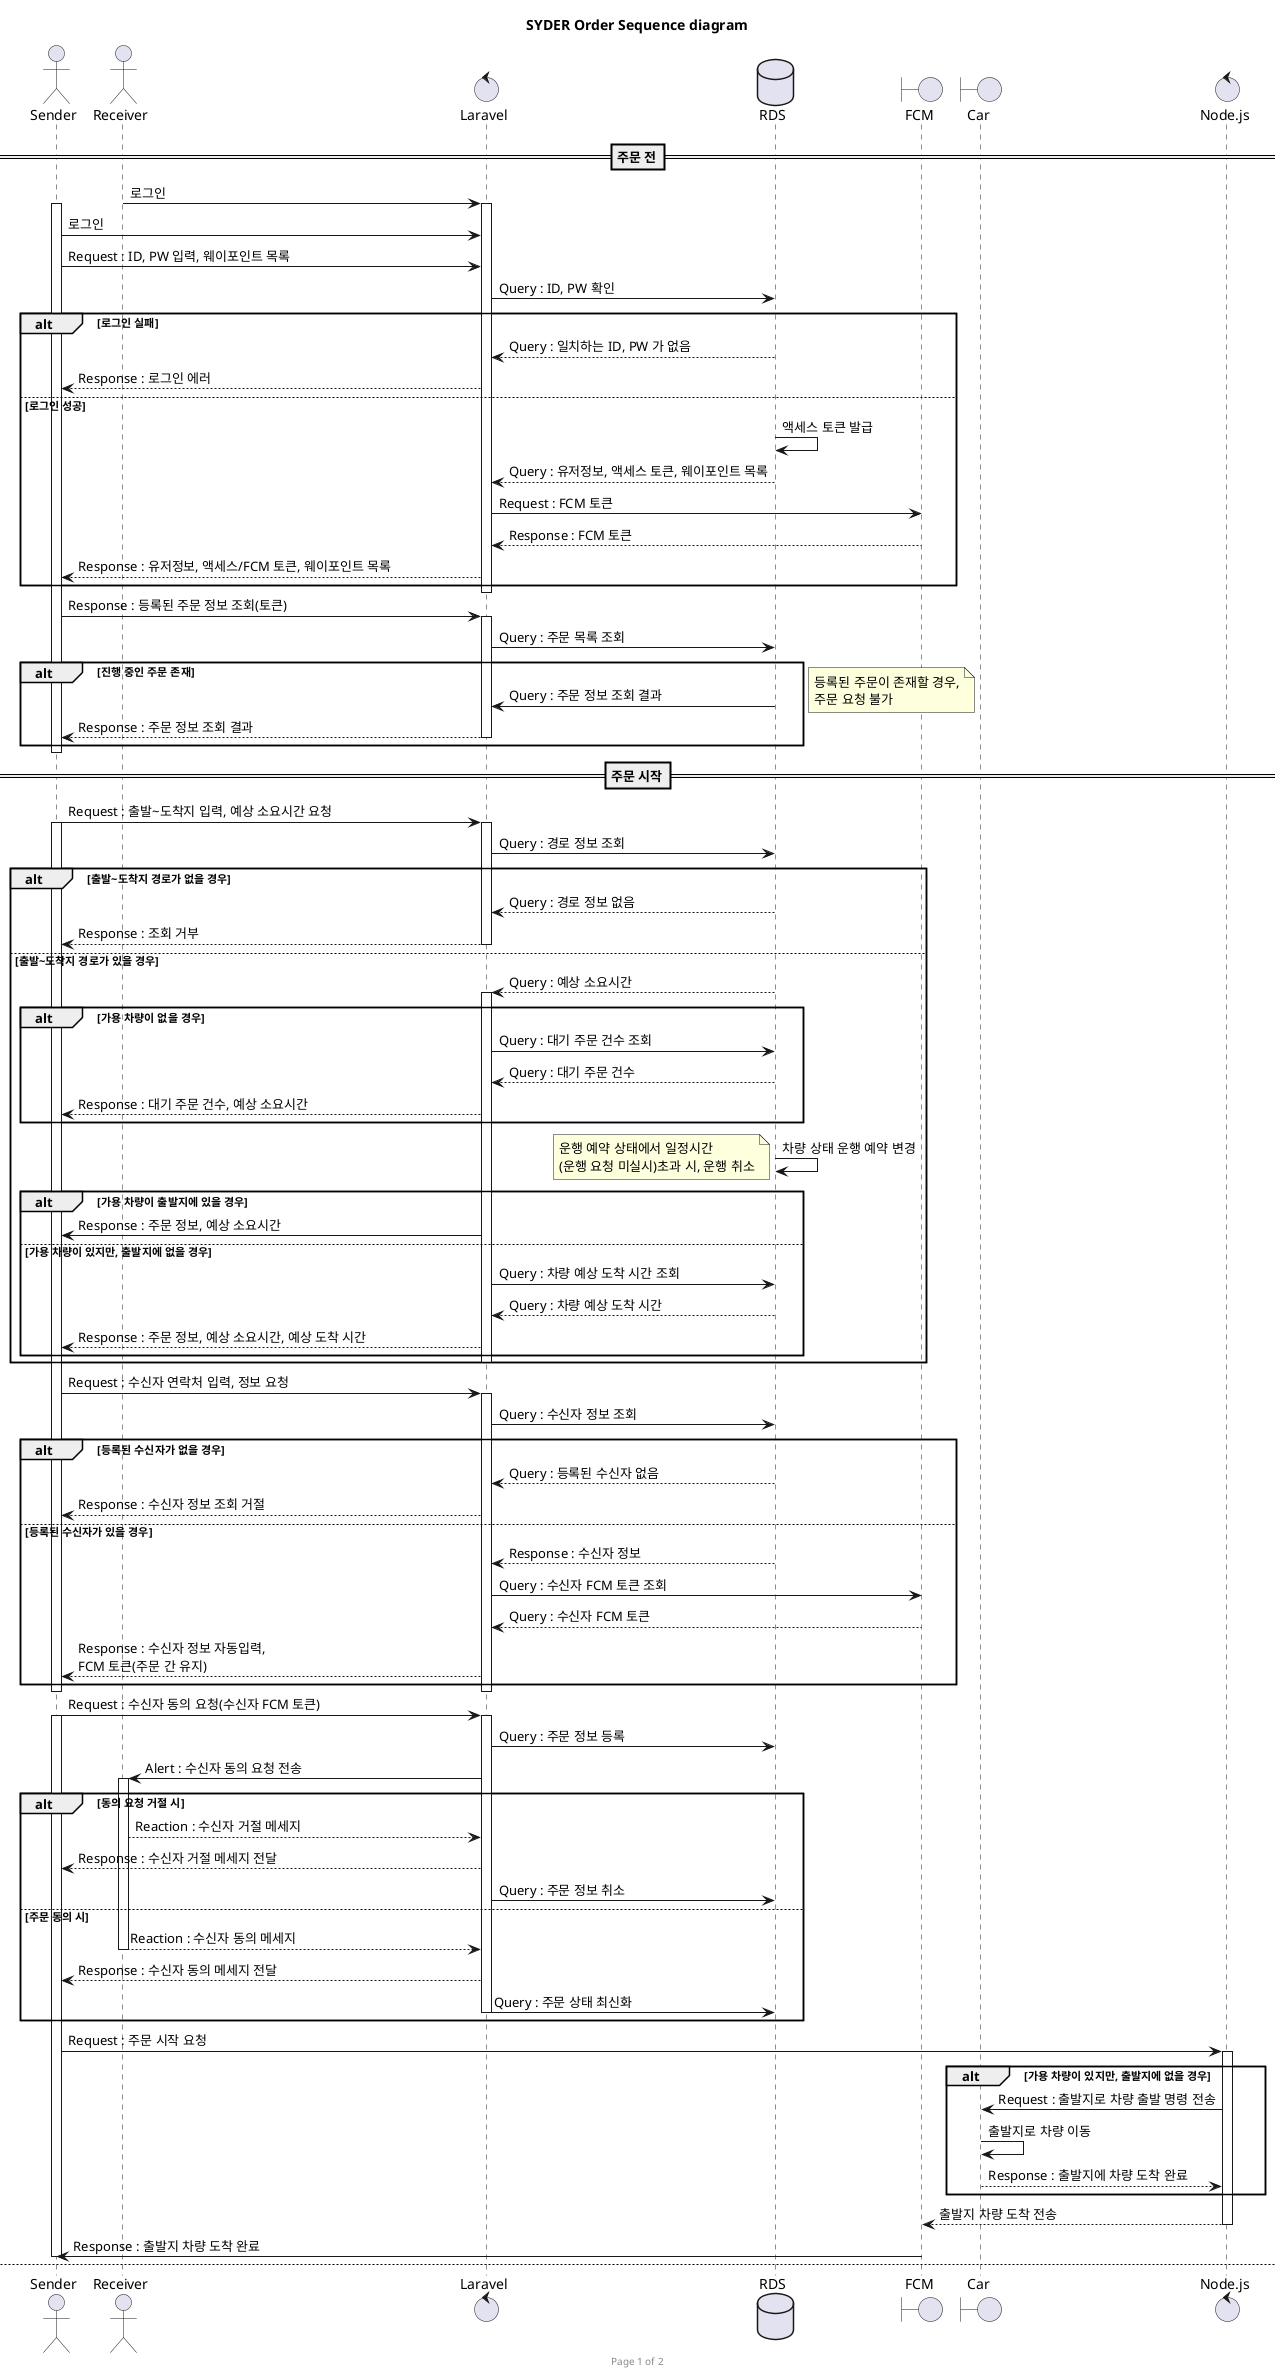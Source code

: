 @startuml

title SYDER Order Sequence diagram
footer Page %page% of %lastpage%

actor Sender
actor Receiver
control Laravel
database RDS
boundary FCM
boundary Car
control Node.js

==주문 전==

Receiver -> Laravel : 로그인

activate Sender
    activate Laravel
        Sender -> Laravel : 로그인
        Sender -> Laravel : Request : ID, PW 입력, 웨이포인트 목록
        Laravel -> RDS : Query : ID, PW 확인

        alt 로그인 실패
            RDS --> Laravel : Query : 일치하는 ID, PW 가 없음
            Laravel --> Sender : Response : 로그인 에러

        else 로그인 성공
            RDS -> RDS : 액세스 토큰 발급
            RDS --> Laravel : Query : 유저정보, 액세스 토큰, 웨이포인트 목록
            Laravel -> FCM : Request : FCM 토큰
            FCM --> Laravel : Response : FCM 토큰
            Laravel --> Sender : Response : 유저정보, 액세스/FCM 토큰, 웨이포인트 목록
        end
    deactivate Laravel

    Sender -> Laravel : Response : 등록된 주문 정보 조회(토큰)

    activate Laravel
        Laravel -> RDS : Query : 주문 목록 조회

        alt 진행 중인 주문 존재
            RDS -> Laravel : Query : 주문 정보 조회 결과
            Laravel --> Sender : Response : 주문 정보 조회 결과
    deactivate Laravel
        end

    note right
        등록된 주문이 존재할 경우,
        주문 요청 불가
    end note
deactivate Sender

==주문 시작==

Sender -> Laravel : Request : 출발~도착지 입력, 예상 소요시간 요청

activate Sender
    activate Laravel
        Laravel -> RDS : Query : 경로 정보 조회

        alt 출발~도착지 경로가 없을 경우
            RDS --> Laravel : Query : 경로 정보 없음
            Laravel --> Sender : Response : 조회 거부
    deactivate Laravel

        else 출발~도착지 경로가 있을 경우
            RDS --> Laravel : Query : 예상 소요시간

            activate Laravel
                alt 가용 차량이 없을 경우
                    Laravel -> RDS : Query : 대기 주문 건수 조회
                    RDS --> Laravel : Query : 대기 주문 건수
                    Laravel --> Sender : Response : 대기 주문 건수, 예상 소요시간
                end

                RDS -> RDS : 차량 상태 운행 예약 변경
                    note left
                        운행 예약 상태에서 일정시간
                        (운행 요청 미실시)초과 시, 운행 취소
                    end note

                alt 가용 차량이 출발지에 있을 경우
                    Laravel -> Sender : Response : 주문 정보, 예상 소요시간

                else 가용 차량이 있지만, 출발지에 없을 경우
                    Laravel -> RDS : Query : 차량 예상 도착 시간 조회
                    RDS --> Laravel : Query : 차량 예상 도착 시간
                    Laravel --> Sender : Response : 주문 정보, 예상 소요시간, 예상 도착 시간
                    end
            deactivate Laravel
        end

    Sender -> Laravel : Request : 수신자 연락처 입력, 정보 요청
    activate Laravel
        Laravel -> RDS : Query : 수신자 정보 조회

        alt 등록된 수신자가 없을 경우
            RDS --> Laravel : Query : 등록된 수신자 없음
            Laravel --> Sender : Response : 수신자 정보 조회 거절
        else 등록된 수신자가 있을 경우
            RDS --> Laravel : Response : 수신자 정보
            Laravel -> FCM : Query : 수신자 FCM 토큰 조회
            FCM --> Laravel : Query : 수신자 FCM 토큰
            Laravel --> Sender : Response : 수신자 정보 자동입력,\nFCM 토큰(주문 간 유지)
        end
    deactivate Laravel
deactivate Sender

Sender -> Laravel : Request : 수신자 동의 요청(수신자 FCM 토큰)
activate Sender
    activate Laravel
        Laravel -> RDS : Query : 주문 정보 등록
        Laravel -> Receiver : Alert : 수신자 동의 요청 전송


        alt 동의 요청 거절 시
            activate Receiver
                Receiver --> Laravel : Reaction : 수신자 거절 메세지
                Laravel --> Sender : Response : 수신자 거절 메세지 전달
                Laravel -> RDS : Query : 주문 정보 취소
        else 주문 동의 시
            Receiver --> Laravel : Reaction : 수신자 동의 메세지
            deactivate Receiver

        Laravel --> Sender : Response : 수신자 동의 메세지 전달
        Laravel -> RDS : Query : 주문 상태 최신화
    deactivate Laravel
end

Sender -> Node.js : Request : 주문 시작 요청

    activate Node.js
        alt 가용 차량이 있지만, 출발지에 없을 경우
            Node.js -> Car : Request : 출발지로 차량 출발 명령 전송
            Car -> Car : 출발지로 차량 이동
            Car --> Node.js : Response : 출발지에 차량 도착 완료
        end

        Node.js --> FCM : 출발지 차량 도착 전송
    deactivate Node.js
    FCM -> Sender : Response : 출발지 차량 도착 완료

deactivate Sender

newpage

==차량 출발==

Sender <--> Car : QR코드 확인
activate Sender
Sender -> Laravel : Request : QR코드 인증을 통한 주문 정보 확인 요청
activate Laravel
Laravel -> RDS : Query : 주문 정보 조회
alt 등록된 주문 정보 없을 경우
RDS --> Laravel : Query : 등록된 주문 정보 없음
Laravel --> Sender : Response : 정보 확인 거절
else 등록된 주문 정보 있을 경우
RDS --> Laravel : Query : 주문 정보
Laravel --> Sender : Response : 주문 정보 전송
deactivate Laravel

Sender -> Node.js : Request : 차량 개방 요청
activate Node.js
Node.js --> Car : Alert : 차량 개방 요청 전송
activate Car
Car -> Car : 차량 개방
activate Car
Sender <--> Car : 차량에 물건 적재
deactivate Car
Sender -> Node.js : Request : 차량 출발 요청
deactivate Sender

Node.js --> Car : Alert : 차량 출발 명령 전송
Car -> Node.js : Reaction : 차량 출발
deactivate Car

Node.js --> Receiver : Alert : 차량 출발 전달
deactivate Node.js
end
==차량 이동==
Car -> Node.js : Response 실시간 이동 좌표
Node.js -> Receiver   : Response : 실시간 이동 좌표
Node.js -> Sender : Response : 실시간 이동 좌표

==차량 도착==
alt Car arrive for Receiver

Car --> Node.js : Response : 차량 도착
activate Node.js
Node.js -> FCM : 차량 도착 전달
FCM --> Receiver: 차량 도착 전달


Receiver <--> Car : QR코드 확인
activate Receiver
Receiver -> Laravel:Request : Request :QR코드 인증을 통한 주문 정보 확인 요청
activate Laravel
Laravel-> RDS : Query 주문 정보 조회
alt 등록된 주문 정보 없을 경우
RDS --> Laravel : Query 등록된 정보 없음
Laravel -> Receiver : 정보 확인 거절
end
RDS --> Laravel : Query 주문 정보
Laravel -> Receiver : Response 주문 정보 전송
deactivate Laravel

Receiver -> Node.js : Request : 차량 개방 요청
deactivate Receiver

Node.js -> Car : Alert : 차량 개방 요청 전송
activate Car
Car -->Car: 차량 개방
activate Car
Receiver --> Car : 차량에 적재된 물건 수령
deactivate Car
Receiver -> Node.js : Request : 수령 완료
Node.js --> FCM : 수령 완료 전달
FCM --> Receiver : Alert : 수령 완료
Node.js --> FCM : 수령 완료 전달
FCM --> Sender : Alert : 수령 완료
Node.js -> RDS : 주문 종료 최신화
deactivate Node.js
deactivate Car
end

@endduml
